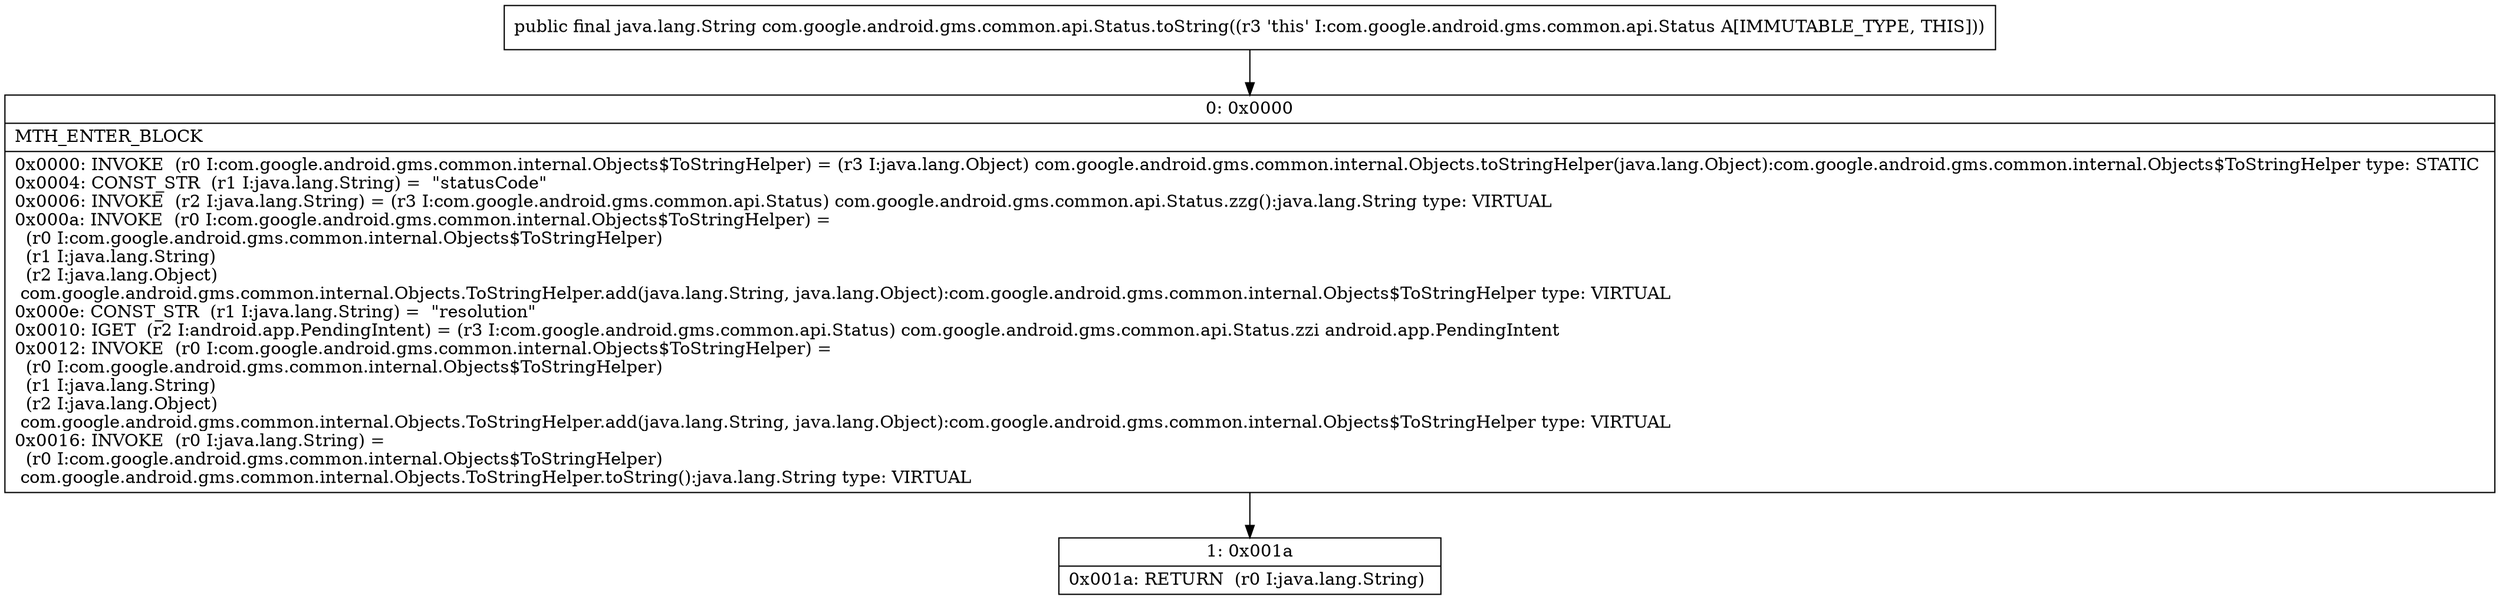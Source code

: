 digraph "CFG forcom.google.android.gms.common.api.Status.toString()Ljava\/lang\/String;" {
Node_0 [shape=record,label="{0\:\ 0x0000|MTH_ENTER_BLOCK\l|0x0000: INVOKE  (r0 I:com.google.android.gms.common.internal.Objects$ToStringHelper) = (r3 I:java.lang.Object) com.google.android.gms.common.internal.Objects.toStringHelper(java.lang.Object):com.google.android.gms.common.internal.Objects$ToStringHelper type: STATIC \l0x0004: CONST_STR  (r1 I:java.lang.String) =  \"statusCode\" \l0x0006: INVOKE  (r2 I:java.lang.String) = (r3 I:com.google.android.gms.common.api.Status) com.google.android.gms.common.api.Status.zzg():java.lang.String type: VIRTUAL \l0x000a: INVOKE  (r0 I:com.google.android.gms.common.internal.Objects$ToStringHelper) = \l  (r0 I:com.google.android.gms.common.internal.Objects$ToStringHelper)\l  (r1 I:java.lang.String)\l  (r2 I:java.lang.Object)\l com.google.android.gms.common.internal.Objects.ToStringHelper.add(java.lang.String, java.lang.Object):com.google.android.gms.common.internal.Objects$ToStringHelper type: VIRTUAL \l0x000e: CONST_STR  (r1 I:java.lang.String) =  \"resolution\" \l0x0010: IGET  (r2 I:android.app.PendingIntent) = (r3 I:com.google.android.gms.common.api.Status) com.google.android.gms.common.api.Status.zzi android.app.PendingIntent \l0x0012: INVOKE  (r0 I:com.google.android.gms.common.internal.Objects$ToStringHelper) = \l  (r0 I:com.google.android.gms.common.internal.Objects$ToStringHelper)\l  (r1 I:java.lang.String)\l  (r2 I:java.lang.Object)\l com.google.android.gms.common.internal.Objects.ToStringHelper.add(java.lang.String, java.lang.Object):com.google.android.gms.common.internal.Objects$ToStringHelper type: VIRTUAL \l0x0016: INVOKE  (r0 I:java.lang.String) = \l  (r0 I:com.google.android.gms.common.internal.Objects$ToStringHelper)\l com.google.android.gms.common.internal.Objects.ToStringHelper.toString():java.lang.String type: VIRTUAL \l}"];
Node_1 [shape=record,label="{1\:\ 0x001a|0x001a: RETURN  (r0 I:java.lang.String) \l}"];
MethodNode[shape=record,label="{public final java.lang.String com.google.android.gms.common.api.Status.toString((r3 'this' I:com.google.android.gms.common.api.Status A[IMMUTABLE_TYPE, THIS])) }"];
MethodNode -> Node_0;
Node_0 -> Node_1;
}

